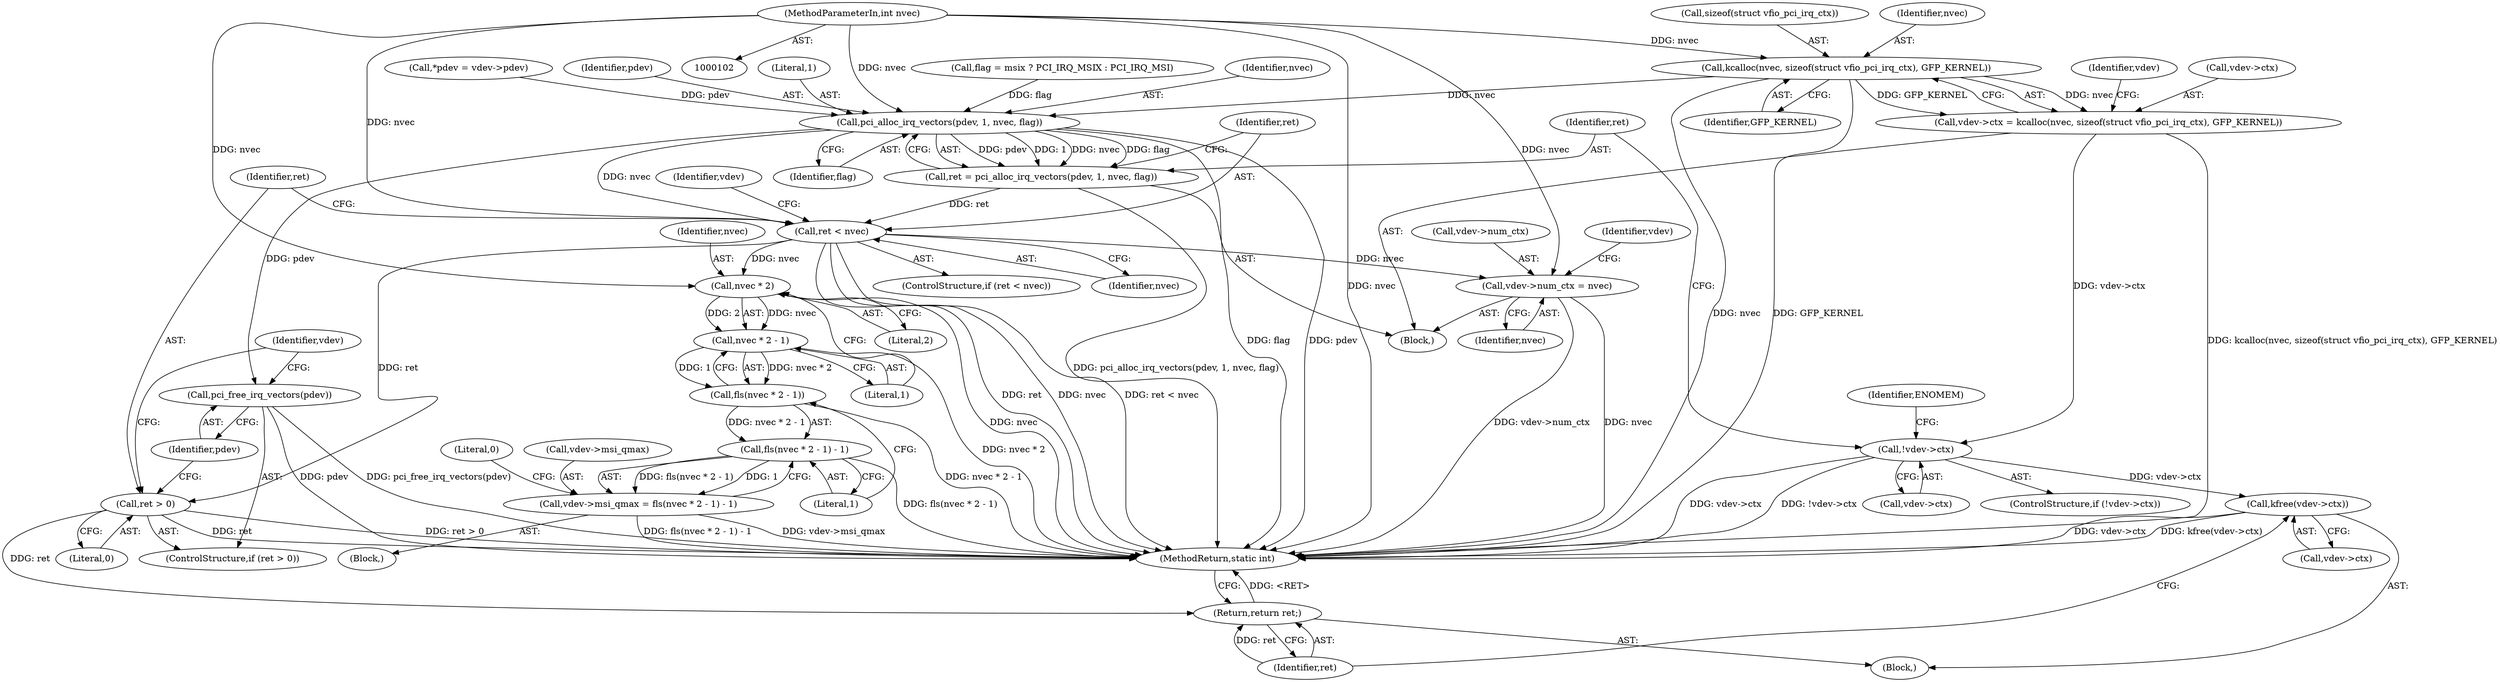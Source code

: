 digraph "0_linux_05692d7005a364add85c6e25a6c4447ce08f913a_0@API" {
"1000132" [label="(Call,kcalloc(nvec, sizeof(struct vfio_pci_irq_ctx), GFP_KERNEL))"];
"1000104" [label="(MethodParameterIn,int nvec)"];
"1000128" [label="(Call,vdev->ctx = kcalloc(nvec, sizeof(struct vfio_pci_irq_ctx), GFP_KERNEL))"];
"1000138" [label="(Call,!vdev->ctx)"];
"1000163" [label="(Call,kfree(vdev->ctx))"];
"1000147" [label="(Call,pci_alloc_irq_vectors(pdev, 1, nvec, flag))"];
"1000145" [label="(Call,ret = pci_alloc_irq_vectors(pdev, 1, nvec, flag))"];
"1000153" [label="(Call,ret < nvec)"];
"1000158" [label="(Call,ret > 0)"];
"1000167" [label="(Return,return ret;)"];
"1000169" [label="(Call,vdev->num_ctx = nvec)"];
"1000193" [label="(Call,nvec * 2)"];
"1000192" [label="(Call,nvec * 2 - 1)"];
"1000191" [label="(Call,fls(nvec * 2 - 1))"];
"1000190" [label="(Call,fls(nvec * 2 - 1) - 1)"];
"1000186" [label="(Call,vdev->msi_qmax = fls(nvec * 2 - 1) - 1)"];
"1000161" [label="(Call,pci_free_irq_vectors(pdev))"];
"1000133" [label="(Identifier,nvec)"];
"1000173" [label="(Identifier,nvec)"];
"1000190" [label="(Call,fls(nvec * 2 - 1) - 1)"];
"1000161" [label="(Call,pci_free_irq_vectors(pdev))"];
"1000194" [label="(Identifier,nvec)"];
"1000192" [label="(Call,nvec * 2 - 1)"];
"1000156" [label="(Block,)"];
"1000114" [label="(Call,flag = msix ? PCI_IRQ_MSIX : PCI_IRQ_MSI)"];
"1000128" [label="(Call,vdev->ctx = kcalloc(nvec, sizeof(struct vfio_pci_irq_ctx), GFP_KERNEL))"];
"1000137" [label="(ControlStructure,if (!vdev->ctx))"];
"1000168" [label="(Identifier,ret)"];
"1000150" [label="(Identifier,nvec)"];
"1000200" [label="(MethodReturn,static int)"];
"1000134" [label="(Call,sizeof(struct vfio_pci_irq_ctx))"];
"1000186" [label="(Call,vdev->msi_qmax = fls(nvec * 2 - 1) - 1)"];
"1000195" [label="(Literal,2)"];
"1000152" [label="(ControlStructure,if (ret < nvec))"];
"1000155" [label="(Identifier,nvec)"];
"1000164" [label="(Call,vdev->ctx)"];
"1000159" [label="(Identifier,ret)"];
"1000191" [label="(Call,fls(nvec * 2 - 1))"];
"1000140" [label="(Identifier,vdev)"];
"1000162" [label="(Identifier,pdev)"];
"1000187" [label="(Call,vdev->msi_qmax)"];
"1000129" [label="(Call,vdev->ctx)"];
"1000145" [label="(Call,ret = pci_alloc_irq_vectors(pdev, 1, nvec, flag))"];
"1000171" [label="(Identifier,vdev)"];
"1000138" [label="(Call,!vdev->ctx)"];
"1000157" [label="(ControlStructure,if (ret > 0))"];
"1000108" [label="(Call,*pdev = vdev->pdev)"];
"1000197" [label="(Literal,1)"];
"1000144" [label="(Identifier,ENOMEM)"];
"1000199" [label="(Literal,0)"];
"1000176" [label="(Identifier,vdev)"];
"1000170" [label="(Call,vdev->num_ctx)"];
"1000146" [label="(Identifier,ret)"];
"1000106" [label="(Block,)"];
"1000139" [label="(Call,vdev->ctx)"];
"1000158" [label="(Call,ret > 0)"];
"1000196" [label="(Literal,1)"];
"1000148" [label="(Identifier,pdev)"];
"1000153" [label="(Call,ret < nvec)"];
"1000163" [label="(Call,kfree(vdev->ctx))"];
"1000149" [label="(Literal,1)"];
"1000132" [label="(Call,kcalloc(nvec, sizeof(struct vfio_pci_irq_ctx), GFP_KERNEL))"];
"1000154" [label="(Identifier,ret)"];
"1000147" [label="(Call,pci_alloc_irq_vectors(pdev, 1, nvec, flag))"];
"1000160" [label="(Literal,0)"];
"1000193" [label="(Call,nvec * 2)"];
"1000167" [label="(Return,return ret;)"];
"1000104" [label="(MethodParameterIn,int nvec)"];
"1000185" [label="(Block,)"];
"1000151" [label="(Identifier,flag)"];
"1000169" [label="(Call,vdev->num_ctx = nvec)"];
"1000165" [label="(Identifier,vdev)"];
"1000136" [label="(Identifier,GFP_KERNEL)"];
"1000132" -> "1000128"  [label="AST: "];
"1000132" -> "1000136"  [label="CFG: "];
"1000133" -> "1000132"  [label="AST: "];
"1000134" -> "1000132"  [label="AST: "];
"1000136" -> "1000132"  [label="AST: "];
"1000128" -> "1000132"  [label="CFG: "];
"1000132" -> "1000200"  [label="DDG: nvec"];
"1000132" -> "1000200"  [label="DDG: GFP_KERNEL"];
"1000132" -> "1000128"  [label="DDG: nvec"];
"1000132" -> "1000128"  [label="DDG: GFP_KERNEL"];
"1000104" -> "1000132"  [label="DDG: nvec"];
"1000132" -> "1000147"  [label="DDG: nvec"];
"1000104" -> "1000102"  [label="AST: "];
"1000104" -> "1000200"  [label="DDG: nvec"];
"1000104" -> "1000147"  [label="DDG: nvec"];
"1000104" -> "1000153"  [label="DDG: nvec"];
"1000104" -> "1000169"  [label="DDG: nvec"];
"1000104" -> "1000193"  [label="DDG: nvec"];
"1000128" -> "1000106"  [label="AST: "];
"1000129" -> "1000128"  [label="AST: "];
"1000140" -> "1000128"  [label="CFG: "];
"1000128" -> "1000200"  [label="DDG: kcalloc(nvec, sizeof(struct vfio_pci_irq_ctx), GFP_KERNEL)"];
"1000128" -> "1000138"  [label="DDG: vdev->ctx"];
"1000138" -> "1000137"  [label="AST: "];
"1000138" -> "1000139"  [label="CFG: "];
"1000139" -> "1000138"  [label="AST: "];
"1000144" -> "1000138"  [label="CFG: "];
"1000146" -> "1000138"  [label="CFG: "];
"1000138" -> "1000200"  [label="DDG: vdev->ctx"];
"1000138" -> "1000200"  [label="DDG: !vdev->ctx"];
"1000138" -> "1000163"  [label="DDG: vdev->ctx"];
"1000163" -> "1000156"  [label="AST: "];
"1000163" -> "1000164"  [label="CFG: "];
"1000164" -> "1000163"  [label="AST: "];
"1000168" -> "1000163"  [label="CFG: "];
"1000163" -> "1000200"  [label="DDG: vdev->ctx"];
"1000163" -> "1000200"  [label="DDG: kfree(vdev->ctx)"];
"1000147" -> "1000145"  [label="AST: "];
"1000147" -> "1000151"  [label="CFG: "];
"1000148" -> "1000147"  [label="AST: "];
"1000149" -> "1000147"  [label="AST: "];
"1000150" -> "1000147"  [label="AST: "];
"1000151" -> "1000147"  [label="AST: "];
"1000145" -> "1000147"  [label="CFG: "];
"1000147" -> "1000200"  [label="DDG: flag"];
"1000147" -> "1000200"  [label="DDG: pdev"];
"1000147" -> "1000145"  [label="DDG: pdev"];
"1000147" -> "1000145"  [label="DDG: 1"];
"1000147" -> "1000145"  [label="DDG: nvec"];
"1000147" -> "1000145"  [label="DDG: flag"];
"1000108" -> "1000147"  [label="DDG: pdev"];
"1000114" -> "1000147"  [label="DDG: flag"];
"1000147" -> "1000153"  [label="DDG: nvec"];
"1000147" -> "1000161"  [label="DDG: pdev"];
"1000145" -> "1000106"  [label="AST: "];
"1000146" -> "1000145"  [label="AST: "];
"1000154" -> "1000145"  [label="CFG: "];
"1000145" -> "1000200"  [label="DDG: pci_alloc_irq_vectors(pdev, 1, nvec, flag)"];
"1000145" -> "1000153"  [label="DDG: ret"];
"1000153" -> "1000152"  [label="AST: "];
"1000153" -> "1000155"  [label="CFG: "];
"1000154" -> "1000153"  [label="AST: "];
"1000155" -> "1000153"  [label="AST: "];
"1000159" -> "1000153"  [label="CFG: "];
"1000171" -> "1000153"  [label="CFG: "];
"1000153" -> "1000200"  [label="DDG: ret"];
"1000153" -> "1000200"  [label="DDG: nvec"];
"1000153" -> "1000200"  [label="DDG: ret < nvec"];
"1000153" -> "1000158"  [label="DDG: ret"];
"1000153" -> "1000169"  [label="DDG: nvec"];
"1000153" -> "1000193"  [label="DDG: nvec"];
"1000158" -> "1000157"  [label="AST: "];
"1000158" -> "1000160"  [label="CFG: "];
"1000159" -> "1000158"  [label="AST: "];
"1000160" -> "1000158"  [label="AST: "];
"1000162" -> "1000158"  [label="CFG: "];
"1000165" -> "1000158"  [label="CFG: "];
"1000158" -> "1000200"  [label="DDG: ret"];
"1000158" -> "1000200"  [label="DDG: ret > 0"];
"1000158" -> "1000167"  [label="DDG: ret"];
"1000167" -> "1000156"  [label="AST: "];
"1000167" -> "1000168"  [label="CFG: "];
"1000168" -> "1000167"  [label="AST: "];
"1000200" -> "1000167"  [label="CFG: "];
"1000167" -> "1000200"  [label="DDG: <RET>"];
"1000168" -> "1000167"  [label="DDG: ret"];
"1000169" -> "1000106"  [label="AST: "];
"1000169" -> "1000173"  [label="CFG: "];
"1000170" -> "1000169"  [label="AST: "];
"1000173" -> "1000169"  [label="AST: "];
"1000176" -> "1000169"  [label="CFG: "];
"1000169" -> "1000200"  [label="DDG: vdev->num_ctx"];
"1000169" -> "1000200"  [label="DDG: nvec"];
"1000193" -> "1000192"  [label="AST: "];
"1000193" -> "1000195"  [label="CFG: "];
"1000194" -> "1000193"  [label="AST: "];
"1000195" -> "1000193"  [label="AST: "];
"1000196" -> "1000193"  [label="CFG: "];
"1000193" -> "1000200"  [label="DDG: nvec"];
"1000193" -> "1000192"  [label="DDG: nvec"];
"1000193" -> "1000192"  [label="DDG: 2"];
"1000192" -> "1000191"  [label="AST: "];
"1000192" -> "1000196"  [label="CFG: "];
"1000196" -> "1000192"  [label="AST: "];
"1000191" -> "1000192"  [label="CFG: "];
"1000192" -> "1000200"  [label="DDG: nvec * 2"];
"1000192" -> "1000191"  [label="DDG: nvec * 2"];
"1000192" -> "1000191"  [label="DDG: 1"];
"1000191" -> "1000190"  [label="AST: "];
"1000197" -> "1000191"  [label="CFG: "];
"1000191" -> "1000200"  [label="DDG: nvec * 2 - 1"];
"1000191" -> "1000190"  [label="DDG: nvec * 2 - 1"];
"1000190" -> "1000186"  [label="AST: "];
"1000190" -> "1000197"  [label="CFG: "];
"1000197" -> "1000190"  [label="AST: "];
"1000186" -> "1000190"  [label="CFG: "];
"1000190" -> "1000200"  [label="DDG: fls(nvec * 2 - 1)"];
"1000190" -> "1000186"  [label="DDG: fls(nvec * 2 - 1)"];
"1000190" -> "1000186"  [label="DDG: 1"];
"1000186" -> "1000185"  [label="AST: "];
"1000187" -> "1000186"  [label="AST: "];
"1000199" -> "1000186"  [label="CFG: "];
"1000186" -> "1000200"  [label="DDG: vdev->msi_qmax"];
"1000186" -> "1000200"  [label="DDG: fls(nvec * 2 - 1) - 1"];
"1000161" -> "1000157"  [label="AST: "];
"1000161" -> "1000162"  [label="CFG: "];
"1000162" -> "1000161"  [label="AST: "];
"1000165" -> "1000161"  [label="CFG: "];
"1000161" -> "1000200"  [label="DDG: pdev"];
"1000161" -> "1000200"  [label="DDG: pci_free_irq_vectors(pdev)"];
}
